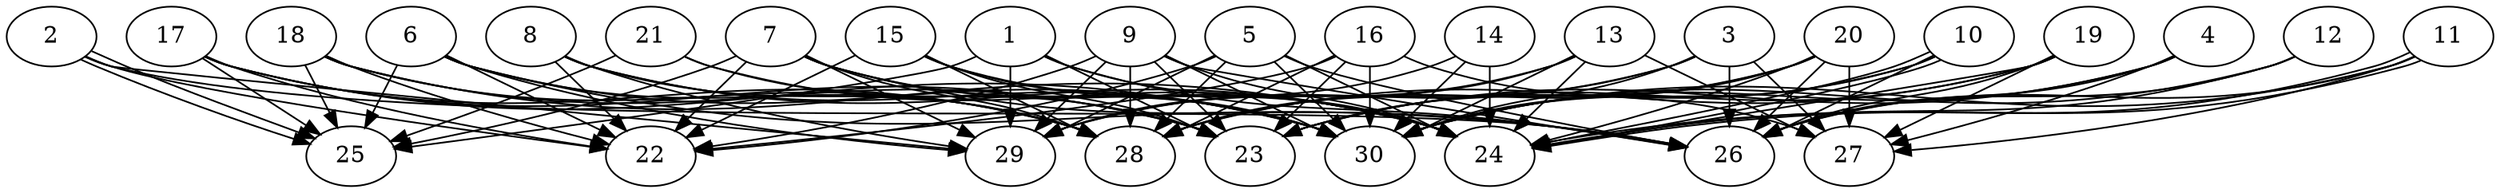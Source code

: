// DAG automatically generated by daggen at Tue Aug  6 16:27:24 2019
// ./daggen --dot -n 30 --ccr 0.5 --fat 0.8 --regular 0.5 --density 0.8 --mindata 5242880 --maxdata 52428800 
digraph G {
  1 [size="19853312", alpha="0.03", expect_size="9926656"] 
  1 -> 23 [size ="9926656"]
  1 -> 24 [size ="9926656"]
  1 -> 25 [size ="9926656"]
  1 -> 26 [size ="9926656"]
  1 -> 29 [size ="9926656"]
  2 [size="70615040", alpha="0.16", expect_size="35307520"] 
  2 -> 22 [size ="35307520"]
  2 -> 25 [size ="35307520"]
  2 -> 25 [size ="35307520"]
  2 -> 26 [size ="35307520"]
  2 -> 29 [size ="35307520"]
  3 [size="35493888", alpha="0.06", expect_size="17746944"] 
  3 -> 26 [size ="17746944"]
  3 -> 27 [size ="17746944"]
  3 -> 28 [size ="17746944"]
  3 -> 29 [size ="17746944"]
  3 -> 30 [size ="17746944"]
  4 [size="24055808", alpha="0.17", expect_size="12027904"] 
  4 -> 23 [size ="12027904"]
  4 -> 26 [size ="12027904"]
  4 -> 27 [size ="12027904"]
  4 -> 30 [size ="12027904"]
  5 [size="20545536", alpha="0.13", expect_size="10272768"] 
  5 -> 22 [size ="10272768"]
  5 -> 24 [size ="10272768"]
  5 -> 26 [size ="10272768"]
  5 -> 28 [size ="10272768"]
  5 -> 29 [size ="10272768"]
  5 -> 30 [size ="10272768"]
  6 [size="92590080", alpha="0.09", expect_size="46295040"] 
  6 -> 22 [size ="46295040"]
  6 -> 25 [size ="46295040"]
  6 -> 26 [size ="46295040"]
  6 -> 28 [size ="46295040"]
  6 -> 29 [size ="46295040"]
  6 -> 30 [size ="46295040"]
  7 [size="103223296", alpha="0.18", expect_size="51611648"] 
  7 -> 22 [size ="51611648"]
  7 -> 24 [size ="51611648"]
  7 -> 25 [size ="51611648"]
  7 -> 26 [size ="51611648"]
  7 -> 28 [size ="51611648"]
  7 -> 29 [size ="51611648"]
  7 -> 30 [size ="51611648"]
  8 [size="24977408", alpha="0.02", expect_size="12488704"] 
  8 -> 22 [size ="12488704"]
  8 -> 24 [size ="12488704"]
  8 -> 28 [size ="12488704"]
  8 -> 29 [size ="12488704"]
  8 -> 30 [size ="12488704"]
  9 [size="58898432", alpha="0.09", expect_size="29449216"] 
  9 -> 22 [size ="29449216"]
  9 -> 23 [size ="29449216"]
  9 -> 24 [size ="29449216"]
  9 -> 26 [size ="29449216"]
  9 -> 28 [size ="29449216"]
  9 -> 29 [size ="29449216"]
  9 -> 30 [size ="29449216"]
  10 [size="65916928", alpha="0.08", expect_size="32958464"] 
  10 -> 23 [size ="32958464"]
  10 -> 24 [size ="32958464"]
  10 -> 24 [size ="32958464"]
  10 -> 26 [size ="32958464"]
  10 -> 30 [size ="32958464"]
  11 [size="25982976", alpha="0.14", expect_size="12991488"] 
  11 -> 24 [size ="12991488"]
  11 -> 24 [size ="12991488"]
  11 -> 26 [size ="12991488"]
  11 -> 27 [size ="12991488"]
  11 -> 30 [size ="12991488"]
  12 [size="40382464", alpha="0.09", expect_size="20191232"] 
  12 -> 24 [size ="20191232"]
  12 -> 26 [size ="20191232"]
  12 -> 30 [size ="20191232"]
  13 [size="19763200", alpha="0.10", expect_size="9881600"] 
  13 -> 24 [size ="9881600"]
  13 -> 27 [size ="9881600"]
  13 -> 28 [size ="9881600"]
  13 -> 29 [size ="9881600"]
  13 -> 30 [size ="9881600"]
  14 [size="48541696", alpha="0.09", expect_size="24270848"] 
  14 -> 24 [size ="24270848"]
  14 -> 29 [size ="24270848"]
  14 -> 30 [size ="24270848"]
  15 [size="33869824", alpha="0.06", expect_size="16934912"] 
  15 -> 22 [size ="16934912"]
  15 -> 23 [size ="16934912"]
  15 -> 24 [size ="16934912"]
  15 -> 28 [size ="16934912"]
  15 -> 30 [size ="16934912"]
  16 [size="94629888", alpha="0.12", expect_size="47314944"] 
  16 -> 22 [size ="47314944"]
  16 -> 23 [size ="47314944"]
  16 -> 27 [size ="47314944"]
  16 -> 28 [size ="47314944"]
  16 -> 30 [size ="47314944"]
  17 [size="40916992", alpha="0.08", expect_size="20458496"] 
  17 -> 22 [size ="20458496"]
  17 -> 23 [size ="20458496"]
  17 -> 25 [size ="20458496"]
  17 -> 28 [size ="20458496"]
  17 -> 30 [size ="20458496"]
  18 [size="30081024", alpha="0.17", expect_size="15040512"] 
  18 -> 22 [size ="15040512"]
  18 -> 23 [size ="15040512"]
  18 -> 24 [size ="15040512"]
  18 -> 25 [size ="15040512"]
  18 -> 28 [size ="15040512"]
  19 [size="37900288", alpha="0.01", expect_size="18950144"] 
  19 -> 23 [size ="18950144"]
  19 -> 24 [size ="18950144"]
  19 -> 26 [size ="18950144"]
  19 -> 27 [size ="18950144"]
  19 -> 28 [size ="18950144"]
  20 [size="81973248", alpha="0.09", expect_size="40986624"] 
  20 -> 23 [size ="40986624"]
  20 -> 24 [size ="40986624"]
  20 -> 26 [size ="40986624"]
  20 -> 27 [size ="40986624"]
  20 -> 28 [size ="40986624"]
  20 -> 30 [size ="40986624"]
  21 [size="23234560", alpha="0.18", expect_size="11617280"] 
  21 -> 23 [size ="11617280"]
  21 -> 24 [size ="11617280"]
  21 -> 25 [size ="11617280"]
  22 [size="90605568", alpha="0.01", expect_size="45302784"] 
  23 [size="36710400", alpha="0.08", expect_size="18355200"] 
  24 [size="85540864", alpha="0.19", expect_size="42770432"] 
  25 [size="33132544", alpha="0.11", expect_size="16566272"] 
  26 [size="60782592", alpha="0.01", expect_size="30391296"] 
  27 [size="25169920", alpha="0.11", expect_size="12584960"] 
  28 [size="62666752", alpha="0.04", expect_size="31333376"] 
  29 [size="49592320", alpha="0.07", expect_size="24796160"] 
  30 [size="54360064", alpha="0.02", expect_size="27180032"] 
}
